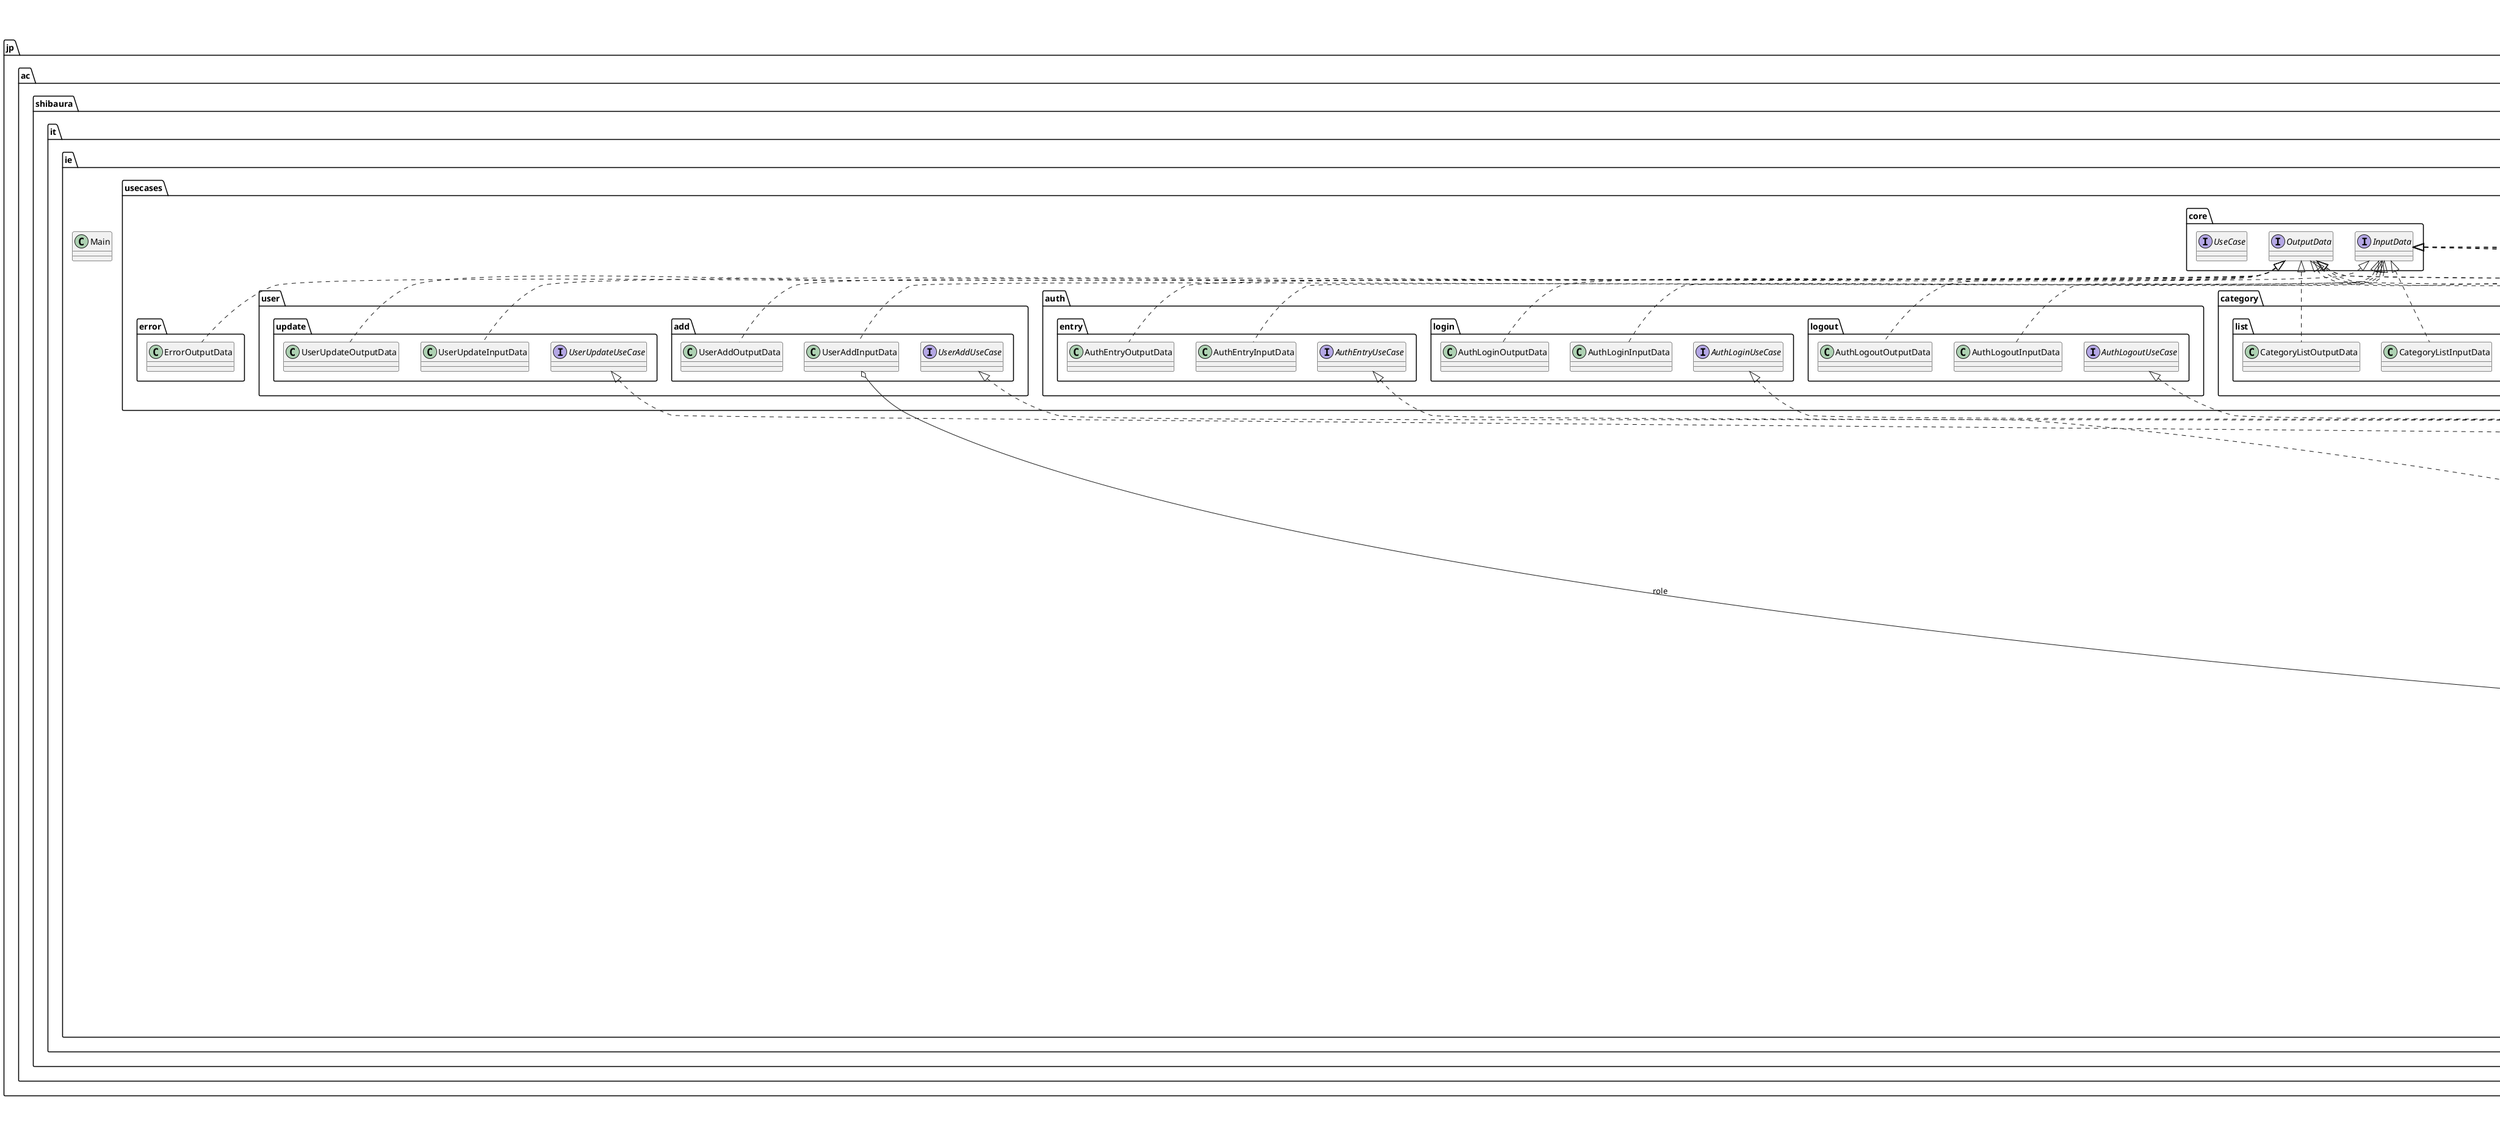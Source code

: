 @startuml

title __CHATSERVER's Class Diagram__\n

  namespace jp.ac.shibaura.it.ie {
    class jp.ac.shibaura.it.ie.Main {
    }
  }
  

  namespace jp.ac.shibaura.it.ie {
    namespace config {
      class jp.ac.shibaura.it.ie.config.Config {
      }
    }
  }
  

  namespace jp.ac.shibaura.it.ie {
    namespace contorollers {
      class jp.ac.shibaura.it.ie.contorollers.AuthController {
      }
    }
  }
  

  namespace jp.ac.shibaura.it.ie {
    namespace contorollers {
      class jp.ac.shibaura.it.ie.contorollers.CategoryContoroller {
      }
    }
  }
  

  namespace jp.ac.shibaura.it.ie {
    namespace contorollers {
      class jp.ac.shibaura.it.ie.contorollers.ImageContoroller {
      }
    }
  }
  

  namespace jp.ac.shibaura.it.ie {
    namespace contorollers {
      class jp.ac.shibaura.it.ie.contorollers.RoomController {
      }
    }
  }
  

  namespace jp.ac.shibaura.it.ie {
    namespace contorollers {
      class jp.ac.shibaura.it.ie.contorollers.UserController {
      }
    }
  }
  

  namespace jp.ac.shibaura.it.ie {
    namespace domain.application.auth {
      class jp.ac.shibaura.it.ie.domain.application.auth.AuthEntryInteractor {
      }
    }
  }
  

  namespace jp.ac.shibaura.it.ie {
    namespace domain.application.auth {
      class jp.ac.shibaura.it.ie.domain.application.auth.AuthLoginInteractor {
      }
    }
  }
  

  namespace jp.ac.shibaura.it.ie {
    namespace domain.application.auth {
      class jp.ac.shibaura.it.ie.domain.application.auth.AuthLogoutInteractor {
      }
    }
  }
  

  namespace jp.ac.shibaura.it.ie {
    namespace domain.application.category {
      class jp.ac.shibaura.it.ie.domain.application.category.CategoryJoinInteractor {
      }
    }
  }
  

  namespace jp.ac.shibaura.it.ie {
    namespace domain.application.category {
      class jp.ac.shibaura.it.ie.domain.application.category.CategoryListInteractor {
      }
    }
  }
  

  namespace jp.ac.shibaura.it.ie {
    namespace domain.application.room {
      class jp.ac.shibaura.it.ie.domain.application.room.RoomExitInteractor {
      }
    }
  }
  

  namespace jp.ac.shibaura.it.ie {
    namespace domain.application.room {
      class jp.ac.shibaura.it.ie.domain.application.room.RoomStartInteractor {
      }
    }
  }
  

  namespace jp.ac.shibaura.it.ie {
    namespace domain.application.room {
      class jp.ac.shibaura.it.ie.domain.application.room.RoomWaitInteractor {
      }
    }
  }
  

  namespace jp.ac.shibaura.it.ie {
    namespace domain.application.session {
      class jp.ac.shibaura.it.ie.domain.application.session.SessionInteractor {
      }
    }
  }
  

  namespace jp.ac.shibaura.it.ie {
    namespace domain.application.user {
      class jp.ac.shibaura.it.ie.domain.application.user.UserAddInteractor {
      }
    }
  }
  

  namespace jp.ac.shibaura.it.ie {
    namespace domain.application.user {
      class jp.ac.shibaura.it.ie.domain.application.user.UserUpdateInteractor {
      }
    }
  }
  

  namespace jp.ac.shibaura.it.ie {
    namespace domain.model.category {
      class jp.ac.shibaura.it.ie.domain.model.category.Category {
      }
    }
  }
  

  namespace jp.ac.shibaura.it.ie {
    namespace domain.model.category {
      interface jp.ac.shibaura.it.ie.domain.model.category.CategoryRepository {
      }
    }
  }
  

  namespace jp.ac.shibaura.it.ie {
    namespace domain.model.room {
      class jp.ac.shibaura.it.ie.domain.model.room.Room {
      }
    }
  }
  

  namespace jp.ac.shibaura.it.ie {
    namespace domain.model.room {
      interface jp.ac.shibaura.it.ie.domain.model.room.RoomRepository {
      }
    }
  }
  

  namespace jp.ac.shibaura.it.ie {
    namespace domain.model.session {
      interface jp.ac.shibaura.it.ie.domain.model.session.SessionRepository {
      }
    }
  }
  

  namespace jp.ac.shibaura.it.ie {
    namespace domain.model.user {
      class jp.ac.shibaura.it.ie.domain.model.user.User {
      }
    }
  }
  

  namespace jp.ac.shibaura.it.ie {
    namespace domain.model.user {
      class jp.ac.shibaura.it.ie.domain.model.user.UserId {
      }
    }
  }
  

  namespace jp.ac.shibaura.it.ie {
    namespace domain.model.user {
      class jp.ac.shibaura.it.ie.domain.model.user.UserName {
      }
    }
  }
  

  namespace jp.ac.shibaura.it.ie {
    namespace domain.model.user {
      class jp.ac.shibaura.it.ie.domain.model.user.UserPassword {
      }
    }
  }
  

  namespace jp.ac.shibaura.it.ie {
    namespace domain.model.user {
      interface jp.ac.shibaura.it.ie.domain.model.user.UserRepository {
      }
    }
  }
  

  namespace jp.ac.shibaura.it.ie {
    namespace gateways.category {
      class jp.ac.shibaura.it.ie.gateways.category.MySQLCategoryRepository {
      }
    }
  }
  

  namespace jp.ac.shibaura.it.ie {
    namespace gateways.databese {
      class jp.ac.shibaura.it.ie.gateways.databese.MySQLComm {
      }
    }
  }
  

  namespace jp.ac.shibaura.it.ie {
    namespace gateways.room {
      class jp.ac.shibaura.it.ie.gateways.room.InMemoryRoomRepository {
      }
    }
  }
  

  namespace jp.ac.shibaura.it.ie {
    namespace gateways.session {
      class jp.ac.shibaura.it.ie.gateways.session.InMemorySessionRepository {
      }
    }
  }
  

  namespace jp.ac.shibaura.it.ie {
    namespace gateways.user {
      class jp.ac.shibaura.it.ie.gateways.user.MySQLUserRepository {
      }
    }
  }
  

  namespace jp.ac.shibaura.it.ie {
    namespace log {
      class jp.ac.shibaura.it.ie.log.LogUtils {
      }
    }
  }
  

  namespace jp.ac.shibaura.it.ie {
    namespace usecases.auth.entry {
      class jp.ac.shibaura.it.ie.usecases.auth.entry.AuthEntryInputData {
      }
    }
  }
  

  namespace jp.ac.shibaura.it.ie {
    namespace usecases.auth.entry {
      class jp.ac.shibaura.it.ie.usecases.auth.entry.AuthEntryOutputData {
      }
    }
  }
  

  namespace jp.ac.shibaura.it.ie {
    namespace usecases.auth.entry {
      interface jp.ac.shibaura.it.ie.usecases.auth.entry.AuthEntryUseCase {
      }
    }
  }
  

  namespace jp.ac.shibaura.it.ie {
    namespace usecases.auth.login {
      class jp.ac.shibaura.it.ie.usecases.auth.login.AuthLoginInputData {
      }
    }
  }
  

  namespace jp.ac.shibaura.it.ie {
    namespace usecases.auth.login {
      class jp.ac.shibaura.it.ie.usecases.auth.login.AuthLoginOutputData {
      }
    }
  }
  

  namespace jp.ac.shibaura.it.ie {
    namespace usecases.auth.login {
      interface jp.ac.shibaura.it.ie.usecases.auth.login.AuthLoginUseCase {
      }
    }
  }
  

  namespace jp.ac.shibaura.it.ie {
    namespace usecases.auth.logout {
      class jp.ac.shibaura.it.ie.usecases.auth.logout.AuthLogoutInputData {
      }
    }
  }
  

  namespace jp.ac.shibaura.it.ie {
    namespace usecases.auth.logout {
      class jp.ac.shibaura.it.ie.usecases.auth.logout.AuthLogoutOutputData {
      }
    }
  }
  

  namespace jp.ac.shibaura.it.ie {
    namespace usecases.auth.logout {
      interface jp.ac.shibaura.it.ie.usecases.auth.logout.AuthLogoutUseCase {
      }
    }
  }
  

  namespace jp.ac.shibaura.it.ie {
    namespace usecases.category.join {
      class jp.ac.shibaura.it.ie.usecases.category.join.CategoryJoinInputData {
      }
    }
  }
  

  namespace jp.ac.shibaura.it.ie {
    namespace usecases.category.join {
      class jp.ac.shibaura.it.ie.usecases.category.join.CategoryJoinOutputData {
      }
    }
  }
  

  namespace jp.ac.shibaura.it.ie {
    namespace usecases.category.join {
      interface jp.ac.shibaura.it.ie.usecases.category.join.CategoryJoinUseCase {
      }
    }
  }
  

  namespace jp.ac.shibaura.it.ie {
    namespace usecases.category.list {
      class jp.ac.shibaura.it.ie.usecases.category.list.CategoryListInputData {
      }
    }
  }
  

  namespace jp.ac.shibaura.it.ie {
    namespace usecases.category.list {
      class jp.ac.shibaura.it.ie.usecases.category.list.CategoryListOutputData {
      }
    }
  }
  

  namespace jp.ac.shibaura.it.ie {
    namespace usecases.category.list {
      interface jp.ac.shibaura.it.ie.usecases.category.list.CategoryListUseCase {
      }
    }
  }
  

  namespace jp.ac.shibaura.it.ie {
    namespace usecases.core {
      interface jp.ac.shibaura.it.ie.usecases.core.InputData {
      }
    }
  }
  

  namespace jp.ac.shibaura.it.ie {
    namespace usecases.core {
      interface jp.ac.shibaura.it.ie.usecases.core.OutputData {
      }
    }
  }
  

  namespace jp.ac.shibaura.it.ie {
    namespace usecases.core {
      interface jp.ac.shibaura.it.ie.usecases.core.UseCase {
      }
    }
  }
  

  namespace jp.ac.shibaura.it.ie {
    namespace usecases.error {
      class jp.ac.shibaura.it.ie.usecases.error.ErrorOutputData {
      }
    }
  }
  

  namespace jp.ac.shibaura.it.ie {
    namespace usecases.room.exit {
      class jp.ac.shibaura.it.ie.usecases.room.exit.RoomExitInputData {
      }
    }
  }
  

  namespace jp.ac.shibaura.it.ie {
    namespace usecases.room.exit {
      class jp.ac.shibaura.it.ie.usecases.room.exit.RoomExitOutputData {
      }
    }
  }
  

  namespace jp.ac.shibaura.it.ie {
    namespace usecases.room.exit {
      interface jp.ac.shibaura.it.ie.usecases.room.exit.RoomExitUseCase {
      }
    }
  }
  

  namespace jp.ac.shibaura.it.ie {
    namespace usecases.room.start {
      class jp.ac.shibaura.it.ie.usecases.room.start.RoomStartInputData {
      }
    }
  }
  

  namespace jp.ac.shibaura.it.ie {
    namespace usecases.room.start {
      class jp.ac.shibaura.it.ie.usecases.room.start.RoomStartOutputData {
      }
    }
  }
  

  namespace jp.ac.shibaura.it.ie {
    namespace usecases.room.start {
      interface jp.ac.shibaura.it.ie.usecases.room.start.RoomStartUseCase {
      }
    }
  }
  

  namespace jp.ac.shibaura.it.ie {
    namespace usecases.room.wait {
      class jp.ac.shibaura.it.ie.usecases.room.wait.RoomWaitInputData {
      }
    }
  }
  

  namespace jp.ac.shibaura.it.ie {
    namespace usecases.room.wait {
      class jp.ac.shibaura.it.ie.usecases.room.wait.RoomWaitOutputData {
      }
    }
  }
  

  namespace jp.ac.shibaura.it.ie {
    namespace usecases.room.wait {
      interface jp.ac.shibaura.it.ie.usecases.room.wait.RoomWaitUseCase {
      }
    }
  }
  

  namespace jp.ac.shibaura.it.ie {
    namespace usecases.session {
      class jp.ac.shibaura.it.ie.usecases.session.SessionInputData {
      }
    }
  }
  

  namespace jp.ac.shibaura.it.ie {
    namespace usecases.session {
      class jp.ac.shibaura.it.ie.usecases.session.SessionOutputData {
      }
    }
  }
  

  namespace jp.ac.shibaura.it.ie {
    namespace usecases.session {
      interface jp.ac.shibaura.it.ie.usecases.session.SessionUseCase {
      }
    }
  }
  

  namespace jp.ac.shibaura.it.ie {
    namespace usecases.user.add {
      class jp.ac.shibaura.it.ie.usecases.user.add.UserAddInputData {
      }
    }
  }
  

  namespace jp.ac.shibaura.it.ie {
    namespace usecases.user.add {
      class jp.ac.shibaura.it.ie.usecases.user.add.UserAddOutputData {
      }
    }
  }
  

  namespace jp.ac.shibaura.it.ie {
    namespace usecases.user.add {
      interface jp.ac.shibaura.it.ie.usecases.user.add.UserAddUseCase {
      }
    }
  }
  

  namespace jp.ac.shibaura.it.ie {
    namespace usecases.user.update {
      class jp.ac.shibaura.it.ie.usecases.user.update.UserUpdateInputData {
      }
    }
  }
  

  namespace jp.ac.shibaura.it.ie {
    namespace usecases.user.update {
      class jp.ac.shibaura.it.ie.usecases.user.update.UserUpdateOutputData {
      }
    }
  }
  

  namespace jp.ac.shibaura.it.ie {
    namespace usecases.user.update {
      interface jp.ac.shibaura.it.ie.usecases.user.update.UserUpdateUseCase {
      }
    }
  }
  

  jp.ac.shibaura.it.ie.contorollers.AuthController o-- jp.ac.shibaura.it.ie.domain.application.auth.AuthEntryInteractor : authEntryInteractor
  jp.ac.shibaura.it.ie.contorollers.AuthController o-- jp.ac.shibaura.it.ie.domain.application.auth.AuthLoginInteractor : authLoginInteractor
  jp.ac.shibaura.it.ie.contorollers.AuthController o-- jp.ac.shibaura.it.ie.domain.application.auth.AuthLogoutInteractor : authLogoutInteractor
  jp.ac.shibaura.it.ie.contorollers.AuthController o-- jp.ac.shibaura.it.ie.log.LogUtils : logger
  jp.ac.shibaura.it.ie.contorollers.AuthController o-- jp.ac.shibaura.it.ie.domain.application.session.SessionInteractor : sessionInteractor
  jp.ac.shibaura.it.ie.contorollers.CategoryContoroller o-- jp.ac.shibaura.it.ie.domain.application.category.CategoryJoinInteractor : categoryJoinInteractor
  jp.ac.shibaura.it.ie.contorollers.CategoryContoroller o-- jp.ac.shibaura.it.ie.domain.application.category.CategoryListInteractor : categoryListInteractor
  jp.ac.shibaura.it.ie.contorollers.CategoryContoroller o-- jp.ac.shibaura.it.ie.log.LogUtils : logger
  jp.ac.shibaura.it.ie.contorollers.CategoryContoroller o-- jp.ac.shibaura.it.ie.domain.application.session.SessionInteractor : sessionInteractor
  jp.ac.shibaura.it.ie.contorollers.RoomController o-- jp.ac.shibaura.it.ie.log.LogUtils : logger
  jp.ac.shibaura.it.ie.contorollers.RoomController o-- jp.ac.shibaura.it.ie.domain.application.room.RoomExitInteractor : roomExitInteractor
  jp.ac.shibaura.it.ie.contorollers.RoomController o-- jp.ac.shibaura.it.ie.domain.application.room.RoomStartInteractor : roomStartInteractor
  jp.ac.shibaura.it.ie.contorollers.RoomController o-- jp.ac.shibaura.it.ie.domain.application.room.RoomWaitInteractor : roomWaitInteractor
  jp.ac.shibaura.it.ie.contorollers.RoomController o-- jp.ac.shibaura.it.ie.domain.application.session.SessionInteractor : sessionInteractor
  jp.ac.shibaura.it.ie.contorollers.UserController o-- jp.ac.shibaura.it.ie.domain.application.user.UserUpdateInteractor : userUpdateInteractor
  jp.ac.shibaura.it.ie.contorollers.UserController o-- jp.ac.shibaura.it.ie.log.LogUtils : logger
  jp.ac.shibaura.it.ie.contorollers.UserController o-- jp.ac.shibaura.it.ie.domain.application.session.SessionInteractor : sessionInteractor
  jp.ac.shibaura.it.ie.domain.application.auth.AuthEntryInteractor .up.|> jp.ac.shibaura.it.ie.usecases.auth.entry.AuthEntryUseCase
  jp.ac.shibaura.it.ie.domain.application.auth.AuthEntryInteractor o-- jp.ac.shibaura.it.ie.domain.model.user.UserRepository : userRepository
  jp.ac.shibaura.it.ie.domain.application.auth.AuthLoginInteractor .up.|> jp.ac.shibaura.it.ie.usecases.auth.login.AuthLoginUseCase
  jp.ac.shibaura.it.ie.domain.application.auth.AuthLoginInteractor o-- jp.ac.shibaura.it.ie.domain.model.session.SessionRepository : sessionRepository
  jp.ac.shibaura.it.ie.domain.application.auth.AuthLogoutInteractor .up.|> jp.ac.shibaura.it.ie.usecases.auth.logout.AuthLogoutUseCase
  jp.ac.shibaura.it.ie.domain.application.auth.AuthLogoutInteractor o-- jp.ac.shibaura.it.ie.domain.model.session.SessionRepository : sessionRepository
  jp.ac.shibaura.it.ie.domain.application.category.CategoryJoinInteractor .up.|> jp.ac.shibaura.it.ie.usecases.category.join.CategoryJoinUseCase
  jp.ac.shibaura.it.ie.domain.application.category.CategoryJoinInteractor o-- jp.ac.shibaura.it.ie.domain.model.room.RoomRepository : roomRepository
  jp.ac.shibaura.it.ie.domain.application.category.CategoryJoinInteractor o-- jp.ac.shibaura.it.ie.domain.model.session.SessionRepository : sessionRepository
  jp.ac.shibaura.it.ie.domain.application.category.CategoryJoinInteractor o-- jp.ac.shibaura.it.ie.domain.model.user.UserRepository : userRepository
  jp.ac.shibaura.it.ie.domain.application.category.CategoryListInteractor .up.|> jp.ac.shibaura.it.ie.usecases.category.list.CategoryListUseCase
  jp.ac.shibaura.it.ie.domain.application.category.CategoryListInteractor o-- jp.ac.shibaura.it.ie.domain.model.category.CategoryRepository : categoryRepository
  jp.ac.shibaura.it.ie.domain.application.room.RoomExitInteractor .up.|> jp.ac.shibaura.it.ie.usecases.room.exit.RoomExitUseCase
  jp.ac.shibaura.it.ie.domain.application.room.RoomExitInteractor o-- jp.ac.shibaura.it.ie.domain.model.room.RoomRepository : roomRepository
  jp.ac.shibaura.it.ie.domain.application.room.RoomStartInteractor .up.|> jp.ac.shibaura.it.ie.usecases.room.start.RoomStartUseCase
  jp.ac.shibaura.it.ie.domain.application.room.RoomStartInteractor o-- jp.ac.shibaura.it.ie.domain.model.user.UserRepository : userRepository
  jp.ac.shibaura.it.ie.domain.application.room.RoomWaitInteractor .up.|> jp.ac.shibaura.it.ie.usecases.room.wait.RoomWaitUseCase
  jp.ac.shibaura.it.ie.domain.application.room.RoomWaitInteractor o-- jp.ac.shibaura.it.ie.domain.model.room.RoomRepository : roomRepository
  jp.ac.shibaura.it.ie.domain.application.session.SessionInteractor .up.|> jp.ac.shibaura.it.ie.usecases.session.SessionUseCase
  jp.ac.shibaura.it.ie.domain.application.session.SessionInteractor o-- jp.ac.shibaura.it.ie.domain.model.session.SessionRepository : sessionRepository
  jp.ac.shibaura.it.ie.domain.application.user.UserAddInteractor .up.|> jp.ac.shibaura.it.ie.usecases.user.add.UserAddUseCase
  jp.ac.shibaura.it.ie.domain.application.user.UserAddInteractor o-- jp.ac.shibaura.it.ie.domain.model.user.UserRepository : userRepository
  jp.ac.shibaura.it.ie.domain.application.user.UserUpdateInteractor .up.|> jp.ac.shibaura.it.ie.usecases.user.update.UserUpdateUseCase
  jp.ac.shibaura.it.ie.domain.application.user.UserUpdateInteractor o-- jp.ac.shibaura.it.ie.domain.model.user.UserRepository : userRepository
  jp.ac.shibaura.it.ie.domain.model.room.Room o-- jp.ac.shibaura.it.ie.domain.model.room.RoomRepository : roomRepository
  jp.ac.shibaura.it.ie.domain.model.user.User o-- jp.ac.shibaura.it.ie.domain.model.user.UserId : id
  jp.ac.shibaura.it.ie.domain.model.user.User o-- jp.ac.shibaura.it.ie.domain.model.user.UserName : name
  jp.ac.shibaura.it.ie.domain.model.user.User o-- jp.ac.shibaura.it.ie.domain.model.user.UserPassword : pass
  jp.ac.shibaura.it.ie.gateways.category.MySQLCategoryRepository .up.|> jp.ac.shibaura.it.ie.domain.model.category.CategoryRepository
  jp.ac.shibaura.it.ie.gateways.databese.MySQLComm o-- jp.ac.shibaura.it.ie.log.LogUtils : logger
  jp.ac.shibaura.it.ie.gateways.room.InMemoryRoomRepository .up.|> jp.ac.shibaura.it.ie.domain.model.room.RoomRepository
  jp.ac.shibaura.it.ie.gateways.session.InMemorySessionRepository .up.|> jp.ac.shibaura.it.ie.domain.model.session.SessionRepository
  jp.ac.shibaura.it.ie.gateways.user.MySQLUserRepository .up.|> jp.ac.shibaura.it.ie.domain.model.user.UserRepository
  jp.ac.shibaura.it.ie.gateways.user.MySQLUserRepository o-- jp.ac.shibaura.it.ie.log.LogUtils : logger
  jp.ac.shibaura.it.ie.usecases.auth.entry.AuthEntryInputData .up.|> jp.ac.shibaura.it.ie.usecases.core.InputData
  jp.ac.shibaura.it.ie.usecases.auth.entry.AuthEntryOutputData .up.|> jp.ac.shibaura.it.ie.usecases.core.OutputData
  jp.ac.shibaura.it.ie.usecases.auth.login.AuthLoginInputData .up.|> jp.ac.shibaura.it.ie.usecases.core.InputData
  jp.ac.shibaura.it.ie.usecases.auth.login.AuthLoginOutputData .up.|> jp.ac.shibaura.it.ie.usecases.core.OutputData
  jp.ac.shibaura.it.ie.usecases.auth.logout.AuthLogoutInputData .up.|> jp.ac.shibaura.it.ie.usecases.core.InputData
  jp.ac.shibaura.it.ie.usecases.auth.logout.AuthLogoutOutputData .up.|> jp.ac.shibaura.it.ie.usecases.core.OutputData
  jp.ac.shibaura.it.ie.usecases.category.join.CategoryJoinInputData .up.|> jp.ac.shibaura.it.ie.usecases.core.InputData
  jp.ac.shibaura.it.ie.usecases.category.join.CategoryJoinOutputData .up.|> jp.ac.shibaura.it.ie.usecases.core.OutputData
  jp.ac.shibaura.it.ie.usecases.category.list.CategoryListInputData .up.|> jp.ac.shibaura.it.ie.usecases.core.InputData
  jp.ac.shibaura.it.ie.usecases.category.list.CategoryListOutputData .up.|> jp.ac.shibaura.it.ie.usecases.core.OutputData
  jp.ac.shibaura.it.ie.usecases.error.ErrorOutputData .up.|> jp.ac.shibaura.it.ie.usecases.core.OutputData
  jp.ac.shibaura.it.ie.usecases.room.exit.RoomExitInputData .up.|> jp.ac.shibaura.it.ie.usecases.core.InputData
  jp.ac.shibaura.it.ie.usecases.room.exit.RoomExitOutputData .up.|> jp.ac.shibaura.it.ie.usecases.core.OutputData
  jp.ac.shibaura.it.ie.usecases.room.start.RoomStartInputData .up.|> jp.ac.shibaura.it.ie.usecases.core.InputData
  jp.ac.shibaura.it.ie.usecases.room.start.RoomStartOutputData .up.|> jp.ac.shibaura.it.ie.usecases.core.OutputData
  jp.ac.shibaura.it.ie.usecases.room.wait.RoomWaitInputData .up.|> jp.ac.shibaura.it.ie.usecases.core.InputData
  jp.ac.shibaura.it.ie.usecases.room.wait.RoomWaitOutputData .up.|> jp.ac.shibaura.it.ie.usecases.core.OutputData
  jp.ac.shibaura.it.ie.usecases.session.SessionInputData .up.|> jp.ac.shibaura.it.ie.usecases.core.InputData
  jp.ac.shibaura.it.ie.usecases.session.SessionOutputData .up.|> jp.ac.shibaura.it.ie.usecases.core.OutputData
  jp.ac.shibaura.it.ie.usecases.user.add.UserAddInputData .up.|> jp.ac.shibaura.it.ie.usecases.core.InputData
  jp.ac.shibaura.it.ie.usecases.user.add.UserAddInputData o-- jp.ac.shibaura.it.ie.domain.model.user.UserPassword : role
  jp.ac.shibaura.it.ie.usecases.user.add.UserAddOutputData .up.|> jp.ac.shibaura.it.ie.usecases.core.OutputData
  jp.ac.shibaura.it.ie.usecases.user.update.UserUpdateInputData .up.|> jp.ac.shibaura.it.ie.usecases.core.InputData
  jp.ac.shibaura.it.ie.usecases.user.update.UserUpdateOutputData .up.|> jp.ac.shibaura.it.ie.usecases.core.OutputData


right footer


PlantUML diagram generated by SketchIt! (https://bitbucket.org/pmesmeur/sketch.it)
For more information about this tool, please contact philippe.mesmeur@gmail.com
endfooter

@enduml

